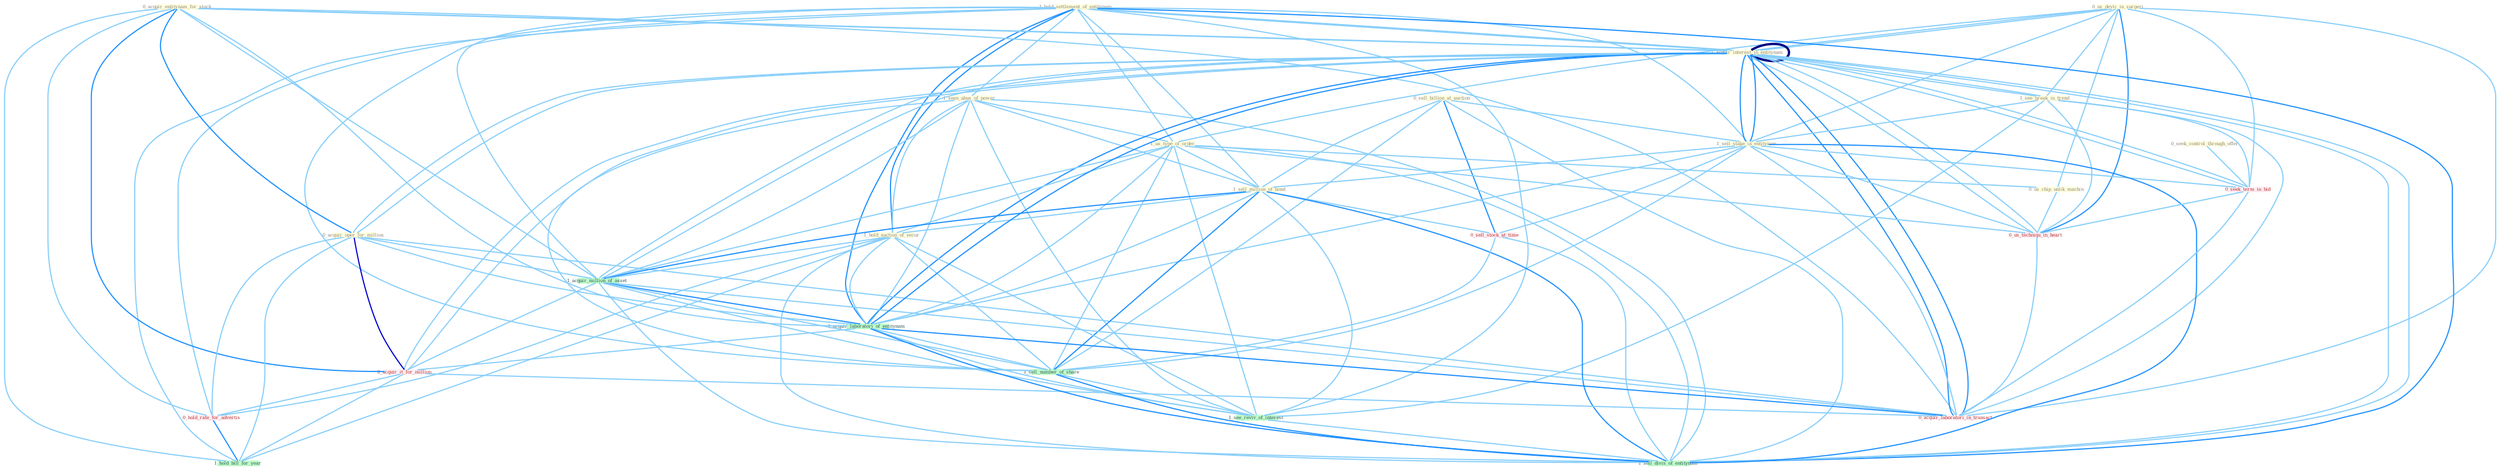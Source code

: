 Graph G{ 
    node
    [shape=polygon,style=filled,width=.5,height=.06,color="#BDFCC9",fixedsize=true,fontsize=4,
    fontcolor="#2f4f4f"];
    {node
    [color="#ffffe0", fontcolor="#8b7d6b"] "0_us_devic_in_surgeri " "0_seek_control_through_offer " "1_hold_settlement_of_entitynam " "0_acquir_entitynam_for_stock " "0_sell_billion_at_auction " "1_seen_abus_of_power " "1_acquir_interest_in_entitynam " "1_us_type_of_order " "1_see_break_in_trend " "1_sell_stake_in_entitynam " "0_acquir_oper_for_million " "1_sell_million_of_bond " "0_us_chip_unlik_machin " "1_hold_auction_of_secur "}
{node [color="#fff0f5", fontcolor="#b22222"] "0_seek_term_in_bid " "0_us_techniqu_in_heart " "0_acquir_it_for_million " "0_hold_rate_for_advertis " "0_acquir_laboratori_in_transact " "0_sell_stock_at_time "}
edge [color="#B0E2FF"];

	"0_us_devic_in_surgeri " -- "1_acquir_interest_in_entitynam " [w="1", color="#87cefa" ];
	"0_us_devic_in_surgeri " -- "1_us_type_of_order " [w="1", color="#87cefa" ];
	"0_us_devic_in_surgeri " -- "1_see_break_in_trend " [w="1", color="#87cefa" ];
	"0_us_devic_in_surgeri " -- "1_sell_stake_in_entitynam " [w="1", color="#87cefa" ];
	"0_us_devic_in_surgeri " -- "0_us_chip_unlik_machin " [w="1", color="#87cefa" ];
	"0_us_devic_in_surgeri " -- "0_seek_term_in_bid " [w="1", color="#87cefa" ];
	"0_us_devic_in_surgeri " -- "1_acquir_interest_in_entitynam " [w="1", color="#87cefa" ];
	"0_us_devic_in_surgeri " -- "0_us_techniqu_in_heart " [w="2", color="#1e90ff" , len=0.8];
	"0_us_devic_in_surgeri " -- "0_acquir_laboratori_in_transact " [w="1", color="#87cefa" ];
	"0_seek_control_through_offer " -- "0_seek_term_in_bid " [w="1", color="#87cefa" ];
	"1_hold_settlement_of_entitynam " -- "1_seen_abus_of_power " [w="1", color="#87cefa" ];
	"1_hold_settlement_of_entitynam " -- "1_acquir_interest_in_entitynam " [w="1", color="#87cefa" ];
	"1_hold_settlement_of_entitynam " -- "1_us_type_of_order " [w="1", color="#87cefa" ];
	"1_hold_settlement_of_entitynam " -- "1_sell_stake_in_entitynam " [w="1", color="#87cefa" ];
	"1_hold_settlement_of_entitynam " -- "1_sell_million_of_bond " [w="1", color="#87cefa" ];
	"1_hold_settlement_of_entitynam " -- "1_hold_auction_of_secur " [w="2", color="#1e90ff" , len=0.8];
	"1_hold_settlement_of_entitynam " -- "1_acquir_million_of_asset " [w="1", color="#87cefa" ];
	"1_hold_settlement_of_entitynam " -- "1_acquir_laboratori_of_entitynam " [w="2", color="#1e90ff" , len=0.8];
	"1_hold_settlement_of_entitynam " -- "1_acquir_interest_in_entitynam " [w="1", color="#87cefa" ];
	"1_hold_settlement_of_entitynam " -- "0_hold_rate_for_advertis " [w="1", color="#87cefa" ];
	"1_hold_settlement_of_entitynam " -- "1_sell_number_of_share " [w="1", color="#87cefa" ];
	"1_hold_settlement_of_entitynam " -- "1_see_reviv_of_interest " [w="1", color="#87cefa" ];
	"1_hold_settlement_of_entitynam " -- "1_hold_bill_for_year " [w="1", color="#87cefa" ];
	"1_hold_settlement_of_entitynam " -- "1_sell_divis_of_entitynam " [w="2", color="#1e90ff" , len=0.8];
	"0_acquir_entitynam_for_stock " -- "1_acquir_interest_in_entitynam " [w="1", color="#87cefa" ];
	"0_acquir_entitynam_for_stock " -- "0_acquir_oper_for_million " [w="2", color="#1e90ff" , len=0.8];
	"0_acquir_entitynam_for_stock " -- "1_acquir_million_of_asset " [w="1", color="#87cefa" ];
	"0_acquir_entitynam_for_stock " -- "1_acquir_laboratori_of_entitynam " [w="1", color="#87cefa" ];
	"0_acquir_entitynam_for_stock " -- "1_acquir_interest_in_entitynam " [w="1", color="#87cefa" ];
	"0_acquir_entitynam_for_stock " -- "0_acquir_it_for_million " [w="2", color="#1e90ff" , len=0.8];
	"0_acquir_entitynam_for_stock " -- "0_hold_rate_for_advertis " [w="1", color="#87cefa" ];
	"0_acquir_entitynam_for_stock " -- "0_acquir_laboratori_in_transact " [w="1", color="#87cefa" ];
	"0_acquir_entitynam_for_stock " -- "1_hold_bill_for_year " [w="1", color="#87cefa" ];
	"0_sell_billion_at_auction " -- "1_sell_stake_in_entitynam " [w="1", color="#87cefa" ];
	"0_sell_billion_at_auction " -- "1_sell_million_of_bond " [w="1", color="#87cefa" ];
	"0_sell_billion_at_auction " -- "0_sell_stock_at_time " [w="2", color="#1e90ff" , len=0.8];
	"0_sell_billion_at_auction " -- "1_sell_number_of_share " [w="1", color="#87cefa" ];
	"0_sell_billion_at_auction " -- "1_sell_divis_of_entitynam " [w="1", color="#87cefa" ];
	"1_seen_abus_of_power " -- "1_us_type_of_order " [w="1", color="#87cefa" ];
	"1_seen_abus_of_power " -- "1_sell_million_of_bond " [w="1", color="#87cefa" ];
	"1_seen_abus_of_power " -- "1_hold_auction_of_secur " [w="1", color="#87cefa" ];
	"1_seen_abus_of_power " -- "1_acquir_million_of_asset " [w="1", color="#87cefa" ];
	"1_seen_abus_of_power " -- "1_acquir_laboratori_of_entitynam " [w="1", color="#87cefa" ];
	"1_seen_abus_of_power " -- "1_sell_number_of_share " [w="1", color="#87cefa" ];
	"1_seen_abus_of_power " -- "1_see_reviv_of_interest " [w="1", color="#87cefa" ];
	"1_seen_abus_of_power " -- "1_sell_divis_of_entitynam " [w="1", color="#87cefa" ];
	"1_acquir_interest_in_entitynam " -- "1_see_break_in_trend " [w="1", color="#87cefa" ];
	"1_acquir_interest_in_entitynam " -- "1_sell_stake_in_entitynam " [w="2", color="#1e90ff" , len=0.8];
	"1_acquir_interest_in_entitynam " -- "0_acquir_oper_for_million " [w="1", color="#87cefa" ];
	"1_acquir_interest_in_entitynam " -- "1_acquir_million_of_asset " [w="1", color="#87cefa" ];
	"1_acquir_interest_in_entitynam " -- "1_acquir_laboratori_of_entitynam " [w="2", color="#1e90ff" , len=0.8];
	"1_acquir_interest_in_entitynam " -- "0_seek_term_in_bid " [w="1", color="#87cefa" ];
	"1_acquir_interest_in_entitynam " -- "1_acquir_interest_in_entitynam " [w="4", style=bold, color="#000080", len=0.4];
	"1_acquir_interest_in_entitynam " -- "0_us_techniqu_in_heart " [w="1", color="#87cefa" ];
	"1_acquir_interest_in_entitynam " -- "0_acquir_it_for_million " [w="1", color="#87cefa" ];
	"1_acquir_interest_in_entitynam " -- "0_acquir_laboratori_in_transact " [w="2", color="#1e90ff" , len=0.8];
	"1_acquir_interest_in_entitynam " -- "1_sell_divis_of_entitynam " [w="1", color="#87cefa" ];
	"1_us_type_of_order " -- "1_sell_million_of_bond " [w="1", color="#87cefa" ];
	"1_us_type_of_order " -- "0_us_chip_unlik_machin " [w="1", color="#87cefa" ];
	"1_us_type_of_order " -- "1_hold_auction_of_secur " [w="1", color="#87cefa" ];
	"1_us_type_of_order " -- "1_acquir_million_of_asset " [w="1", color="#87cefa" ];
	"1_us_type_of_order " -- "1_acquir_laboratori_of_entitynam " [w="1", color="#87cefa" ];
	"1_us_type_of_order " -- "0_us_techniqu_in_heart " [w="1", color="#87cefa" ];
	"1_us_type_of_order " -- "1_sell_number_of_share " [w="1", color="#87cefa" ];
	"1_us_type_of_order " -- "1_see_reviv_of_interest " [w="1", color="#87cefa" ];
	"1_us_type_of_order " -- "1_sell_divis_of_entitynam " [w="1", color="#87cefa" ];
	"1_see_break_in_trend " -- "1_sell_stake_in_entitynam " [w="1", color="#87cefa" ];
	"1_see_break_in_trend " -- "0_seek_term_in_bid " [w="1", color="#87cefa" ];
	"1_see_break_in_trend " -- "1_acquir_interest_in_entitynam " [w="1", color="#87cefa" ];
	"1_see_break_in_trend " -- "0_us_techniqu_in_heart " [w="1", color="#87cefa" ];
	"1_see_break_in_trend " -- "0_acquir_laboratori_in_transact " [w="1", color="#87cefa" ];
	"1_see_break_in_trend " -- "1_see_reviv_of_interest " [w="1", color="#87cefa" ];
	"1_sell_stake_in_entitynam " -- "1_sell_million_of_bond " [w="1", color="#87cefa" ];
	"1_sell_stake_in_entitynam " -- "1_acquir_laboratori_of_entitynam " [w="1", color="#87cefa" ];
	"1_sell_stake_in_entitynam " -- "0_seek_term_in_bid " [w="1", color="#87cefa" ];
	"1_sell_stake_in_entitynam " -- "1_acquir_interest_in_entitynam " [w="2", color="#1e90ff" , len=0.8];
	"1_sell_stake_in_entitynam " -- "0_us_techniqu_in_heart " [w="1", color="#87cefa" ];
	"1_sell_stake_in_entitynam " -- "0_acquir_laboratori_in_transact " [w="1", color="#87cefa" ];
	"1_sell_stake_in_entitynam " -- "0_sell_stock_at_time " [w="1", color="#87cefa" ];
	"1_sell_stake_in_entitynam " -- "1_sell_number_of_share " [w="1", color="#87cefa" ];
	"1_sell_stake_in_entitynam " -- "1_sell_divis_of_entitynam " [w="2", color="#1e90ff" , len=0.8];
	"0_acquir_oper_for_million " -- "1_acquir_million_of_asset " [w="1", color="#87cefa" ];
	"0_acquir_oper_for_million " -- "1_acquir_laboratori_of_entitynam " [w="1", color="#87cefa" ];
	"0_acquir_oper_for_million " -- "1_acquir_interest_in_entitynam " [w="1", color="#87cefa" ];
	"0_acquir_oper_for_million " -- "0_acquir_it_for_million " [w="3", color="#0000cd" , len=0.6];
	"0_acquir_oper_for_million " -- "0_hold_rate_for_advertis " [w="1", color="#87cefa" ];
	"0_acquir_oper_for_million " -- "0_acquir_laboratori_in_transact " [w="1", color="#87cefa" ];
	"0_acquir_oper_for_million " -- "1_hold_bill_for_year " [w="1", color="#87cefa" ];
	"1_sell_million_of_bond " -- "1_hold_auction_of_secur " [w="1", color="#87cefa" ];
	"1_sell_million_of_bond " -- "1_acquir_million_of_asset " [w="2", color="#1e90ff" , len=0.8];
	"1_sell_million_of_bond " -- "1_acquir_laboratori_of_entitynam " [w="1", color="#87cefa" ];
	"1_sell_million_of_bond " -- "0_sell_stock_at_time " [w="1", color="#87cefa" ];
	"1_sell_million_of_bond " -- "1_sell_number_of_share " [w="2", color="#1e90ff" , len=0.8];
	"1_sell_million_of_bond " -- "1_see_reviv_of_interest " [w="1", color="#87cefa" ];
	"1_sell_million_of_bond " -- "1_sell_divis_of_entitynam " [w="2", color="#1e90ff" , len=0.8];
	"0_us_chip_unlik_machin " -- "0_us_techniqu_in_heart " [w="1", color="#87cefa" ];
	"1_hold_auction_of_secur " -- "1_acquir_million_of_asset " [w="1", color="#87cefa" ];
	"1_hold_auction_of_secur " -- "1_acquir_laboratori_of_entitynam " [w="1", color="#87cefa" ];
	"1_hold_auction_of_secur " -- "0_hold_rate_for_advertis " [w="1", color="#87cefa" ];
	"1_hold_auction_of_secur " -- "1_sell_number_of_share " [w="1", color="#87cefa" ];
	"1_hold_auction_of_secur " -- "1_see_reviv_of_interest " [w="1", color="#87cefa" ];
	"1_hold_auction_of_secur " -- "1_hold_bill_for_year " [w="1", color="#87cefa" ];
	"1_hold_auction_of_secur " -- "1_sell_divis_of_entitynam " [w="1", color="#87cefa" ];
	"1_acquir_million_of_asset " -- "1_acquir_laboratori_of_entitynam " [w="2", color="#1e90ff" , len=0.8];
	"1_acquir_million_of_asset " -- "1_acquir_interest_in_entitynam " [w="1", color="#87cefa" ];
	"1_acquir_million_of_asset " -- "0_acquir_it_for_million " [w="1", color="#87cefa" ];
	"1_acquir_million_of_asset " -- "0_acquir_laboratori_in_transact " [w="1", color="#87cefa" ];
	"1_acquir_million_of_asset " -- "1_sell_number_of_share " [w="1", color="#87cefa" ];
	"1_acquir_million_of_asset " -- "1_see_reviv_of_interest " [w="1", color="#87cefa" ];
	"1_acquir_million_of_asset " -- "1_sell_divis_of_entitynam " [w="1", color="#87cefa" ];
	"1_acquir_laboratori_of_entitynam " -- "1_acquir_interest_in_entitynam " [w="2", color="#1e90ff" , len=0.8];
	"1_acquir_laboratori_of_entitynam " -- "0_acquir_it_for_million " [w="1", color="#87cefa" ];
	"1_acquir_laboratori_of_entitynam " -- "0_acquir_laboratori_in_transact " [w="2", color="#1e90ff" , len=0.8];
	"1_acquir_laboratori_of_entitynam " -- "1_sell_number_of_share " [w="1", color="#87cefa" ];
	"1_acquir_laboratori_of_entitynam " -- "1_see_reviv_of_interest " [w="1", color="#87cefa" ];
	"1_acquir_laboratori_of_entitynam " -- "1_sell_divis_of_entitynam " [w="2", color="#1e90ff" , len=0.8];
	"0_seek_term_in_bid " -- "1_acquir_interest_in_entitynam " [w="1", color="#87cefa" ];
	"0_seek_term_in_bid " -- "0_us_techniqu_in_heart " [w="1", color="#87cefa" ];
	"0_seek_term_in_bid " -- "0_acquir_laboratori_in_transact " [w="1", color="#87cefa" ];
	"1_acquir_interest_in_entitynam " -- "0_us_techniqu_in_heart " [w="1", color="#87cefa" ];
	"1_acquir_interest_in_entitynam " -- "0_acquir_it_for_million " [w="1", color="#87cefa" ];
	"1_acquir_interest_in_entitynam " -- "0_acquir_laboratori_in_transact " [w="2", color="#1e90ff" , len=0.8];
	"1_acquir_interest_in_entitynam " -- "1_sell_divis_of_entitynam " [w="1", color="#87cefa" ];
	"0_us_techniqu_in_heart " -- "0_acquir_laboratori_in_transact " [w="1", color="#87cefa" ];
	"0_acquir_it_for_million " -- "0_hold_rate_for_advertis " [w="1", color="#87cefa" ];
	"0_acquir_it_for_million " -- "0_acquir_laboratori_in_transact " [w="1", color="#87cefa" ];
	"0_acquir_it_for_million " -- "1_hold_bill_for_year " [w="1", color="#87cefa" ];
	"0_hold_rate_for_advertis " -- "1_hold_bill_for_year " [w="2", color="#1e90ff" , len=0.8];
	"0_sell_stock_at_time " -- "1_sell_number_of_share " [w="1", color="#87cefa" ];
	"0_sell_stock_at_time " -- "1_sell_divis_of_entitynam " [w="1", color="#87cefa" ];
	"1_sell_number_of_share " -- "1_see_reviv_of_interest " [w="1", color="#87cefa" ];
	"1_sell_number_of_share " -- "1_sell_divis_of_entitynam " [w="2", color="#1e90ff" , len=0.8];
	"1_see_reviv_of_interest " -- "1_sell_divis_of_entitynam " [w="1", color="#87cefa" ];
}